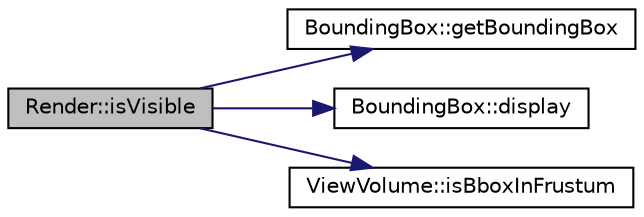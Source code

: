 digraph "Render::isVisible"
{
 // INTERACTIVE_SVG=YES
  edge [fontname="Helvetica",fontsize="10",labelfontname="Helvetica",labelfontsize="10"];
  node [fontname="Helvetica",fontsize="10",shape=record];
  rankdir="LR";
  Node1 [label="Render::isVisible",height=0.2,width=0.4,color="black", fillcolor="grey75", style="filled" fontcolor="black"];
  Node1 -> Node2 [color="midnightblue",fontsize="10",style="solid",fontname="Helvetica"];
  Node2 [label="BoundingBox::getBoundingBox",height=0.2,width=0.4,color="black", fillcolor="white", style="filled",URL="$class_bounding_box.html#aebb922741d5f7f363772af8187a83142"];
  Node1 -> Node3 [color="midnightblue",fontsize="10",style="solid",fontname="Helvetica"];
  Node3 [label="BoundingBox::display",height=0.2,width=0.4,color="black", fillcolor="white", style="filled",URL="$class_bounding_box.html#ac754923be405ebe7f27adf445346fa0d"];
  Node1 -> Node4 [color="midnightblue",fontsize="10",style="solid",fontname="Helvetica"];
  Node4 [label="ViewVolume::isBboxInFrustum",height=0.2,width=0.4,color="black", fillcolor="white", style="filled",URL="$class_view_volume.html#aa35d59efc7d18da454b614db737b3c6d",tooltip="Check if bounding box is in view volume. "];
}
